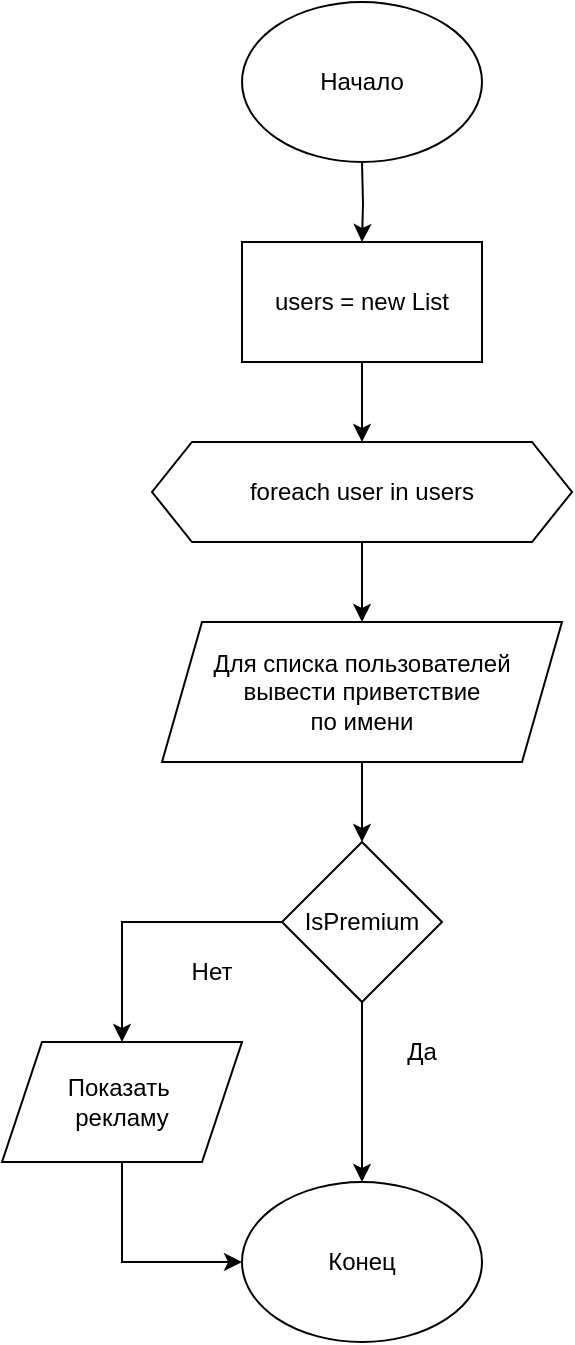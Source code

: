 <mxfile version="17.2.4" type="github"><diagram id="89z6EBhygjhNpH6VZe48" name="Page-1"><mxGraphModel dx="782" dy="468" grid="1" gridSize="10" guides="1" tooltips="1" connect="1" arrows="1" fold="1" page="1" pageScale="1" pageWidth="850" pageHeight="1100" math="0" shadow="0"><root><mxCell id="0"/><mxCell id="1" parent="0"/><mxCell id="tMMXTy-zujXU3KVcXnzG-1" value="Начало" style="ellipse;whiteSpace=wrap;html=1;" vertex="1" parent="1"><mxGeometry x="300" y="120" width="120" height="80" as="geometry"/></mxCell><mxCell id="tMMXTy-zujXU3KVcXnzG-7" value="" style="edgeStyle=orthogonalEdgeStyle;rounded=0;orthogonalLoop=1;jettySize=auto;html=1;fontSize=12;" edge="1" parent="1" target="tMMXTy-zujXU3KVcXnzG-6"><mxGeometry relative="1" as="geometry"><mxPoint x="360" y="200" as="sourcePoint"/></mxGeometry></mxCell><mxCell id="tMMXTy-zujXU3KVcXnzG-9" value="" style="edgeStyle=orthogonalEdgeStyle;rounded=0;orthogonalLoop=1;jettySize=auto;html=1;fontSize=12;" edge="1" parent="1" source="tMMXTy-zujXU3KVcXnzG-6" target="tMMXTy-zujXU3KVcXnzG-8"><mxGeometry relative="1" as="geometry"/></mxCell><mxCell id="tMMXTy-zujXU3KVcXnzG-6" value="users = new List" style="rounded=0;whiteSpace=wrap;html=1;fontSize=12;" vertex="1" parent="1"><mxGeometry x="300" y="240" width="120" height="60" as="geometry"/></mxCell><mxCell id="tMMXTy-zujXU3KVcXnzG-24" value="" style="edgeStyle=orthogonalEdgeStyle;rounded=0;orthogonalLoop=1;jettySize=auto;html=1;fontSize=12;" edge="1" parent="1" source="tMMXTy-zujXU3KVcXnzG-8" target="tMMXTy-zujXU3KVcXnzG-23"><mxGeometry relative="1" as="geometry"/></mxCell><mxCell id="tMMXTy-zujXU3KVcXnzG-8" value="foreach user in users" style="shape=hexagon;perimeter=hexagonPerimeter2;whiteSpace=wrap;html=1;fixedSize=1;fontSize=12;" vertex="1" parent="1"><mxGeometry x="255" y="340" width="210" height="50" as="geometry"/></mxCell><mxCell id="tMMXTy-zujXU3KVcXnzG-13" value="" style="edgeStyle=orthogonalEdgeStyle;rounded=0;orthogonalLoop=1;jettySize=auto;html=1;fontSize=12;" edge="1" parent="1" source="tMMXTy-zujXU3KVcXnzG-10" target="tMMXTy-zujXU3KVcXnzG-12"><mxGeometry relative="1" as="geometry"/></mxCell><mxCell id="tMMXTy-zujXU3KVcXnzG-29" value="" style="edgeStyle=orthogonalEdgeStyle;rounded=0;orthogonalLoop=1;jettySize=auto;html=1;fontSize=12;" edge="1" parent="1" source="tMMXTy-zujXU3KVcXnzG-10" target="tMMXTy-zujXU3KVcXnzG-17"><mxGeometry relative="1" as="geometry"/></mxCell><mxCell id="tMMXTy-zujXU3KVcXnzG-10" value="IsPremium" style="rhombus;whiteSpace=wrap;html=1;fontSize=12;" vertex="1" parent="1"><mxGeometry x="320" y="540" width="80" height="80" as="geometry"/></mxCell><mxCell id="tMMXTy-zujXU3KVcXnzG-20" value="" style="edgeStyle=orthogonalEdgeStyle;rounded=0;orthogonalLoop=1;jettySize=auto;html=1;fontSize=12;" edge="1" parent="1" source="tMMXTy-zujXU3KVcXnzG-12" target="tMMXTy-zujXU3KVcXnzG-17"><mxGeometry relative="1" as="geometry"><Array as="points"><mxPoint x="240" y="750"/></Array></mxGeometry></mxCell><mxCell id="tMMXTy-zujXU3KVcXnzG-12" value="Показать&amp;nbsp;&lt;br&gt;рекламу" style="shape=parallelogram;perimeter=parallelogramPerimeter;whiteSpace=wrap;html=1;fixedSize=1;fontSize=12;" vertex="1" parent="1"><mxGeometry x="180" y="640" width="120" height="60" as="geometry"/></mxCell><mxCell id="tMMXTy-zujXU3KVcXnzG-15" value="Нет" style="text;html=1;strokeColor=none;fillColor=none;align=center;verticalAlign=middle;whiteSpace=wrap;rounded=0;fontSize=12;" vertex="1" parent="1"><mxGeometry x="255" y="590" width="60" height="30" as="geometry"/></mxCell><mxCell id="tMMXTy-zujXU3KVcXnzG-17" value="Конец" style="ellipse;whiteSpace=wrap;html=1;" vertex="1" parent="1"><mxGeometry x="300" y="710" width="120" height="80" as="geometry"/></mxCell><mxCell id="tMMXTy-zujXU3KVcXnzG-22" value="Да" style="text;html=1;strokeColor=none;fillColor=none;align=center;verticalAlign=middle;whiteSpace=wrap;rounded=0;fontSize=12;" vertex="1" parent="1"><mxGeometry x="360" y="630" width="60" height="30" as="geometry"/></mxCell><mxCell id="tMMXTy-zujXU3KVcXnzG-27" value="" style="edgeStyle=orthogonalEdgeStyle;rounded=0;orthogonalLoop=1;jettySize=auto;html=1;fontSize=12;" edge="1" parent="1" source="tMMXTy-zujXU3KVcXnzG-23" target="tMMXTy-zujXU3KVcXnzG-10"><mxGeometry relative="1" as="geometry"/></mxCell><mxCell id="tMMXTy-zujXU3KVcXnzG-23" value="&lt;font style=&quot;font-size: 12px&quot;&gt;Для списка пользователей &lt;br&gt;вывести приветствие &lt;br&gt;по имени&lt;/font&gt;" style="shape=parallelogram;perimeter=parallelogramPerimeter;whiteSpace=wrap;html=1;fixedSize=1;fontSize=10;" vertex="1" parent="1"><mxGeometry x="260" y="430" width="200" height="70" as="geometry"/></mxCell></root></mxGraphModel></diagram></mxfile>